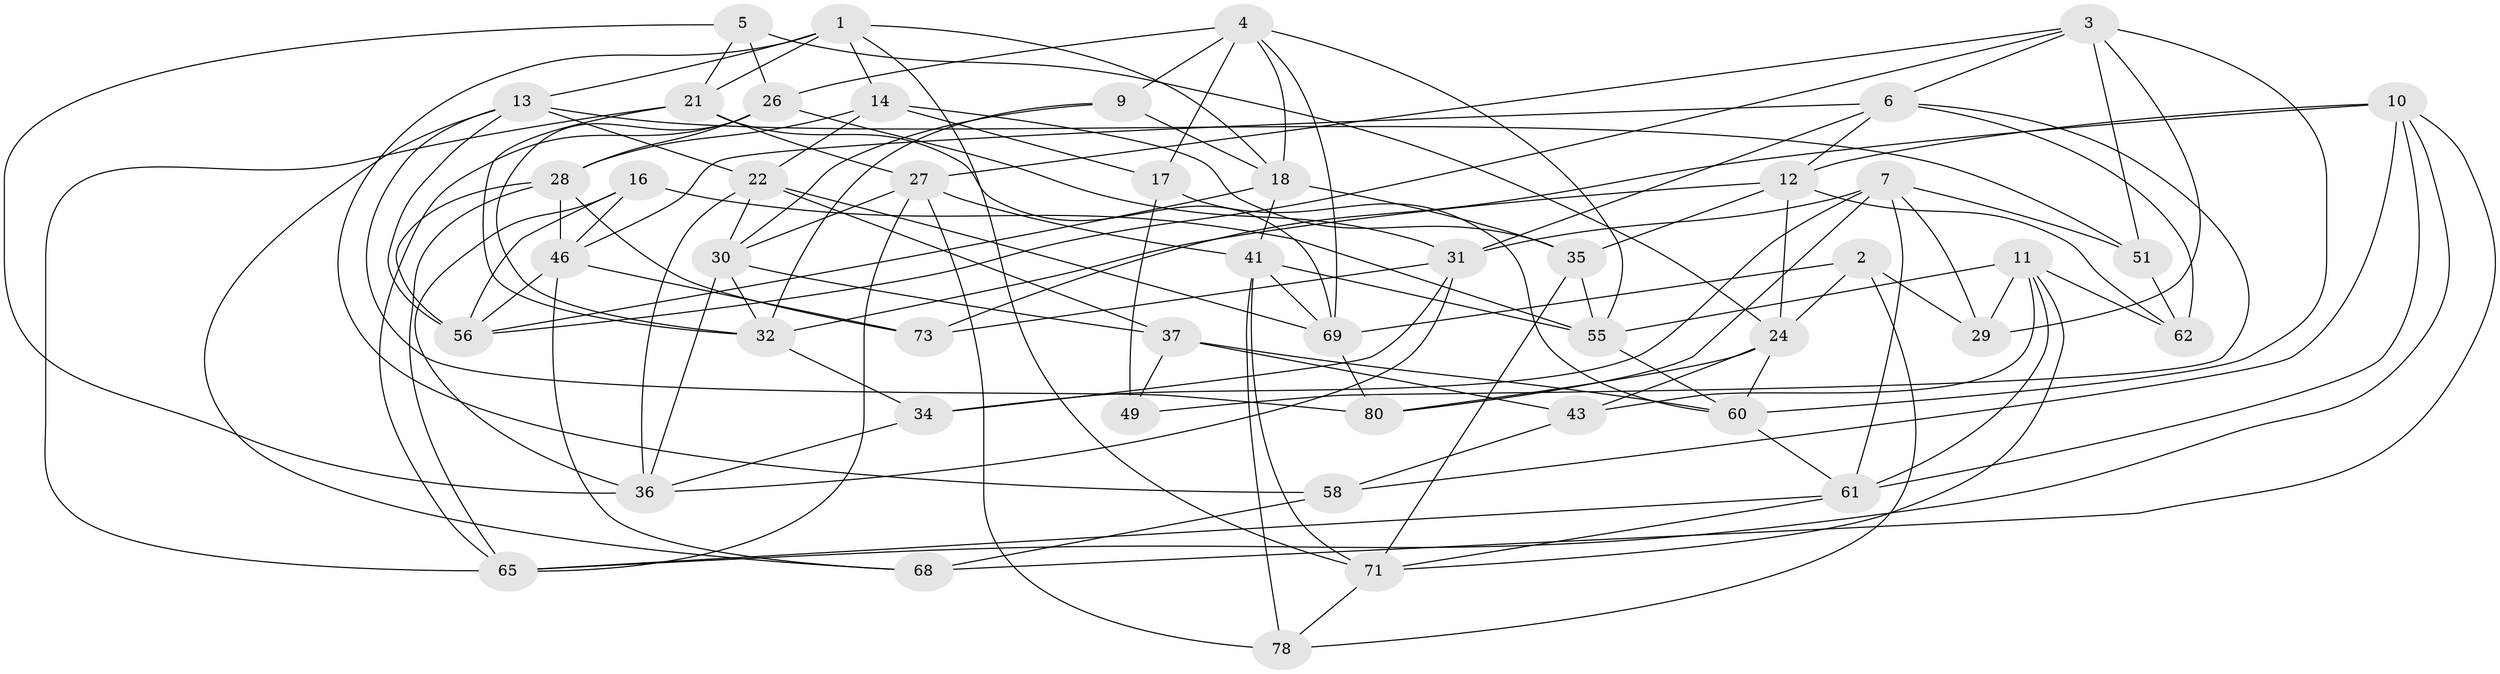 // original degree distribution, {4: 1.0}
// Generated by graph-tools (version 1.1) at 2025/11/02/27/25 16:11:46]
// undirected, 48 vertices, 126 edges
graph export_dot {
graph [start="1"]
  node [color=gray90,style=filled];
  1 [super="+33"];
  2;
  3 [super="+8"];
  4 [super="+15"];
  5;
  6 [super="+25"];
  7 [super="+79"];
  9;
  10 [super="+38"];
  11 [super="+23"];
  12 [super="+42"];
  13 [super="+19"];
  14 [super="+20"];
  16;
  17;
  18 [super="+48"];
  21 [super="+74"];
  22 [super="+52"];
  24 [super="+67"];
  26 [super="+44"];
  27 [super="+54"];
  28 [super="+53"];
  29;
  30 [super="+50"];
  31 [super="+39"];
  32 [super="+40"];
  34;
  35 [super="+59"];
  36 [super="+64"];
  37 [super="+45"];
  41 [super="+47"];
  43;
  46 [super="+77"];
  49;
  51;
  55 [super="+75"];
  56 [super="+57"];
  58 [super="+63"];
  60 [super="+82"];
  61 [super="+72"];
  62;
  65 [super="+66"];
  68 [super="+70"];
  69 [super="+81"];
  71 [super="+76"];
  73;
  78;
  80;
  1 -- 21;
  1 -- 14;
  1 -- 71;
  1 -- 18;
  1 -- 58;
  1 -- 13;
  2 -- 78;
  2 -- 29;
  2 -- 24;
  2 -- 69;
  3 -- 56;
  3 -- 51;
  3 -- 60;
  3 -- 27;
  3 -- 29;
  3 -- 6;
  4 -- 55;
  4 -- 9;
  4 -- 17;
  4 -- 18;
  4 -- 69;
  4 -- 26;
  5 -- 24;
  5 -- 21;
  5 -- 36;
  5 -- 26;
  6 -- 46;
  6 -- 62;
  6 -- 49;
  6 -- 31;
  6 -- 12;
  7 -- 61;
  7 -- 29;
  7 -- 31;
  7 -- 80;
  7 -- 34;
  7 -- 51;
  9 -- 30;
  9 -- 32;
  9 -- 18;
  10 -- 65;
  10 -- 61;
  10 -- 58;
  10 -- 73;
  10 -- 12;
  10 -- 68;
  11 -- 29;
  11 -- 62;
  11 -- 55;
  11 -- 43;
  11 -- 61;
  11 -- 71;
  12 -- 24;
  12 -- 62;
  12 -- 32;
  12 -- 35;
  13 -- 51;
  13 -- 56;
  13 -- 80;
  13 -- 68;
  13 -- 22;
  14 -- 17;
  14 -- 28;
  14 -- 35 [weight=2];
  14 -- 22;
  16 -- 55;
  16 -- 36;
  16 -- 46;
  16 -- 56;
  17 -- 49;
  17 -- 60;
  18 -- 41;
  18 -- 35;
  18 -- 56;
  21 -- 32;
  21 -- 65;
  21 -- 27;
  21 -- 69;
  22 -- 69;
  22 -- 37;
  22 -- 30;
  22 -- 36;
  24 -- 80;
  24 -- 43;
  24 -- 60;
  26 -- 32;
  26 -- 65;
  26 -- 31;
  26 -- 28;
  27 -- 65;
  27 -- 41;
  27 -- 78;
  27 -- 30;
  28 -- 46;
  28 -- 65;
  28 -- 73;
  28 -- 56;
  30 -- 37;
  30 -- 36;
  30 -- 32;
  31 -- 34;
  31 -- 73;
  31 -- 36;
  32 -- 34;
  34 -- 36;
  35 -- 71;
  35 -- 55;
  37 -- 49 [weight=2];
  37 -- 43;
  37 -- 60;
  41 -- 55;
  41 -- 69;
  41 -- 78;
  41 -- 71;
  43 -- 58;
  46 -- 56;
  46 -- 73;
  46 -- 68;
  51 -- 62;
  55 -- 60;
  58 -- 68 [weight=3];
  60 -- 61;
  61 -- 71;
  61 -- 65;
  69 -- 80;
  71 -- 78;
}
